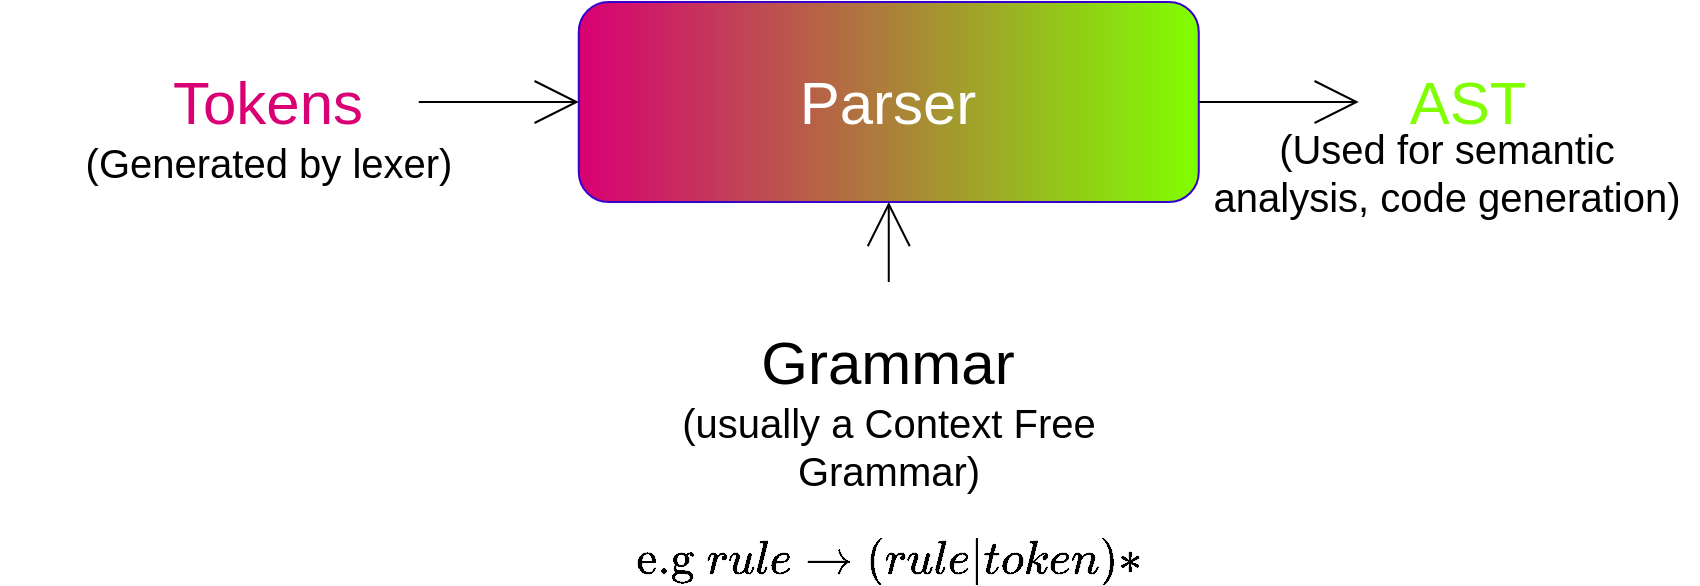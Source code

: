 <mxfile>
    <diagram id="9Pyp-UdcA0subnxoWaY0" name="Page-1">
        <mxGraphModel dx="1918" dy="565" grid="1" gridSize="10" guides="1" tooltips="1" connect="1" arrows="1" fold="1" page="1" pageScale="1" pageWidth="850" pageHeight="1100" math="1" shadow="0">
            <root>
                <mxCell id="0"/>
                <mxCell id="1" parent="0"/>
                <mxCell id="3" style="edgeStyle=none;html=1;exitX=1;exitY=0.5;exitDx=0;exitDy=0;entryX=0;entryY=0.5;entryDx=0;entryDy=0;fontSize=30;endArrow=open;endFill=0;endSize=20;" edge="1" parent="1" source="4" target="7">
                    <mxGeometry relative="1" as="geometry"/>
                </mxCell>
                <mxCell id="4" value="Parser" style="rounded=1;whiteSpace=wrap;html=1;fontSize=30;fillColor=#D80073;fontColor=#ffffff;strokeColor=#3700CC;gradientColor=#80FF00;gradientDirection=east;" vertex="1" parent="1">
                    <mxGeometry x="299.38" y="20" width="310" height="100" as="geometry"/>
                </mxCell>
                <mxCell id="5" style="edgeStyle=none;html=1;exitX=1;exitY=0.5;exitDx=0;exitDy=0;entryX=0;entryY=0.5;entryDx=0;entryDy=0;fontSize=30;endArrow=open;endFill=0;endSize=20;" edge="1" parent="1" source="6" target="4">
                    <mxGeometry relative="1" as="geometry"/>
                </mxCell>
                <mxCell id="6" value="Tokens" style="text;html=1;strokeColor=none;fillColor=none;align=center;verticalAlign=middle;whiteSpace=wrap;rounded=0;fontSize=30;fontColor=#D80073;" vertex="1" parent="1">
                    <mxGeometry x="69.38" y="55" width="150" height="30" as="geometry"/>
                </mxCell>
                <mxCell id="7" value="AST" style="text;html=1;strokeColor=none;fillColor=none;align=center;verticalAlign=middle;whiteSpace=wrap;rounded=0;fontSize=30;fontColor=#80FF00;" vertex="1" parent="1">
                    <mxGeometry x="689.38" y="55" width="110" height="30" as="geometry"/>
                </mxCell>
                <mxCell id="8" style="edgeStyle=none;html=1;exitX=0.5;exitY=0;exitDx=0;exitDy=0;entryX=0.5;entryY=1;entryDx=0;entryDy=0;fontSize=30;endArrow=open;endFill=0;endSize=20;" edge="1" parent="1" source="9" target="4">
                    <mxGeometry relative="1" as="geometry"/>
                </mxCell>
                <mxCell id="9" value="Grammar" style="text;html=1;strokeColor=none;fillColor=none;align=center;verticalAlign=middle;whiteSpace=wrap;rounded=0;fontSize=30;" vertex="1" parent="1">
                    <mxGeometry x="364.38" y="160" width="180" height="80" as="geometry"/>
                </mxCell>
                <mxCell id="10" value="(usually a Context Free Grammar)$$\text{e.g } rule \to (rule | token)*$$" style="text;html=1;strokeColor=none;fillColor=none;align=center;verticalAlign=middle;whiteSpace=wrap;rounded=0;fontSize=20;" vertex="1" parent="1">
                    <mxGeometry x="320" y="250" width="268.75" height="50" as="geometry"/>
                </mxCell>
                <mxCell id="11" value="(Generated by lexer)" style="text;html=1;strokeColor=none;fillColor=none;align=center;verticalAlign=middle;whiteSpace=wrap;rounded=0;fontSize=20;" vertex="1" parent="1">
                    <mxGeometry x="10" y="80" width="268.75" height="40" as="geometry"/>
                </mxCell>
                <mxCell id="12" value="(Used for semantic analysis, code generation)" style="text;html=1;strokeColor=none;fillColor=none;align=center;verticalAlign=middle;whiteSpace=wrap;rounded=0;fontSize=20;" vertex="1" parent="1">
                    <mxGeometry x="609.38" y="85" width="249.37" height="40" as="geometry"/>
                </mxCell>
            </root>
        </mxGraphModel>
    </diagram>
</mxfile>